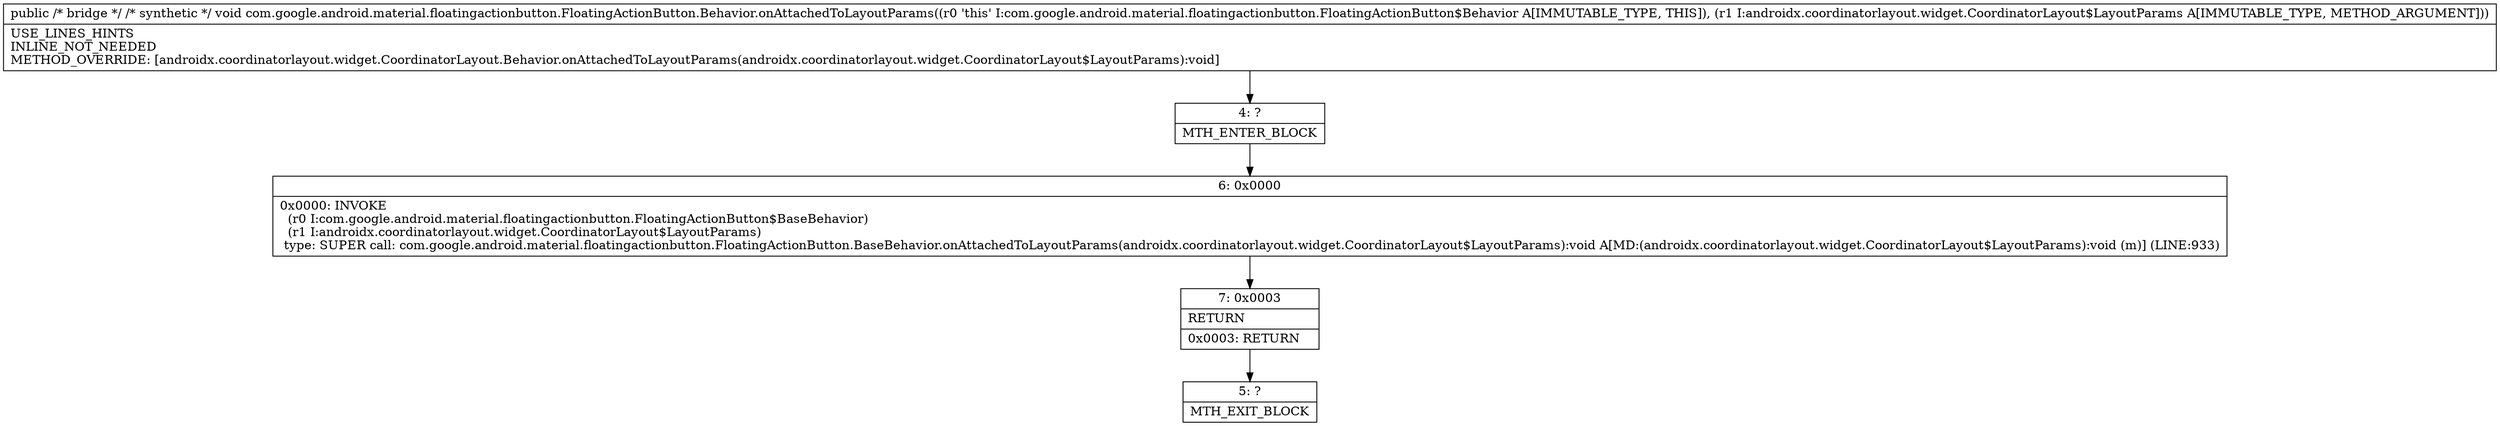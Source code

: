 digraph "CFG forcom.google.android.material.floatingactionbutton.FloatingActionButton.Behavior.onAttachedToLayoutParams(Landroidx\/coordinatorlayout\/widget\/CoordinatorLayout$LayoutParams;)V" {
Node_4 [shape=record,label="{4\:\ ?|MTH_ENTER_BLOCK\l}"];
Node_6 [shape=record,label="{6\:\ 0x0000|0x0000: INVOKE  \l  (r0 I:com.google.android.material.floatingactionbutton.FloatingActionButton$BaseBehavior)\l  (r1 I:androidx.coordinatorlayout.widget.CoordinatorLayout$LayoutParams)\l type: SUPER call: com.google.android.material.floatingactionbutton.FloatingActionButton.BaseBehavior.onAttachedToLayoutParams(androidx.coordinatorlayout.widget.CoordinatorLayout$LayoutParams):void A[MD:(androidx.coordinatorlayout.widget.CoordinatorLayout$LayoutParams):void (m)] (LINE:933)\l}"];
Node_7 [shape=record,label="{7\:\ 0x0003|RETURN\l|0x0003: RETURN   \l}"];
Node_5 [shape=record,label="{5\:\ ?|MTH_EXIT_BLOCK\l}"];
MethodNode[shape=record,label="{public \/* bridge *\/ \/* synthetic *\/ void com.google.android.material.floatingactionbutton.FloatingActionButton.Behavior.onAttachedToLayoutParams((r0 'this' I:com.google.android.material.floatingactionbutton.FloatingActionButton$Behavior A[IMMUTABLE_TYPE, THIS]), (r1 I:androidx.coordinatorlayout.widget.CoordinatorLayout$LayoutParams A[IMMUTABLE_TYPE, METHOD_ARGUMENT]))  | USE_LINES_HINTS\lINLINE_NOT_NEEDED\lMETHOD_OVERRIDE: [androidx.coordinatorlayout.widget.CoordinatorLayout.Behavior.onAttachedToLayoutParams(androidx.coordinatorlayout.widget.CoordinatorLayout$LayoutParams):void]\l}"];
MethodNode -> Node_4;Node_4 -> Node_6;
Node_6 -> Node_7;
Node_7 -> Node_5;
}

